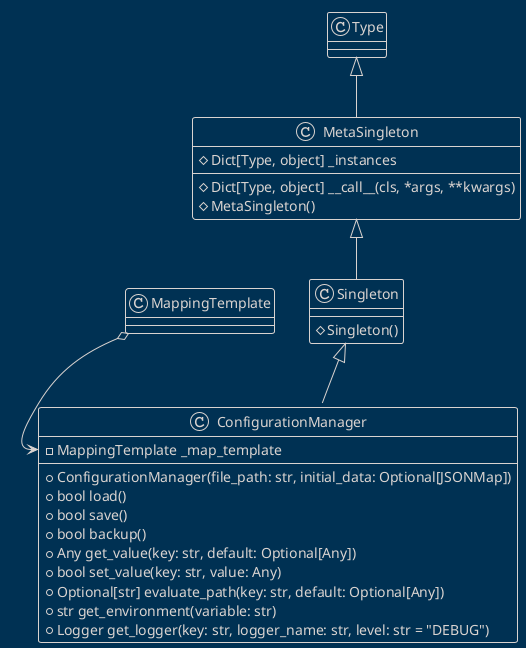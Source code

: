 @startuml ConfigurationManager
!theme blueprint

' docs/diagrams/plantuml/configuration_manager.puml

class MetaSingleton extends Type {
    ' Metaclass for implementing the Singleton pattern.
    # Dict[Type, object] _instances
    ' Call method invoked when a singleton class is instantiated.
    # Dict[Type, object] __call__(cls, *args, **kwargs)
    # MetaSingleton()
}

class Singleton extends MetaSingleton {
    ' Base class for implementing the Singleton pattern.
    # Singleton()
}

class ConfigurationManager extends Singleton {
    ' Singleton class for managing configuration data.
    ' JSONMap = Dict[str, Any]
    - MappingTemplate _map_template
    + ConfigurationManager(file_path: str, initial_data: Optional[JSONMap])
    ' Load configuration data from the file.
    + bool load()
    ' Save configuration data to the file.
    + bool save()
    ' Create a backup of the configuration file.
    + bool backup()
    ' Get a configuration value based on the provided key.
    + Any get_value(key: str, default: Optional[Any])
    ' Set a configuration value for the provided key.
    + bool set_value(key: str, value: Any)
    ' Evaluate a configuration path based on the provided key.
    + Optional[str] evaluate_path(key: str, default: Optional[Any])
    ' Get the value of an environment variable.
    + str get_environment(variable: str)
    ' Get a logger instance with specified configuration.
    + Logger get_logger(key: str, logger_name: str, level: str = "DEBUG")
}


MappingTemplate o--> ConfigurationManager::_map_template
@enduml